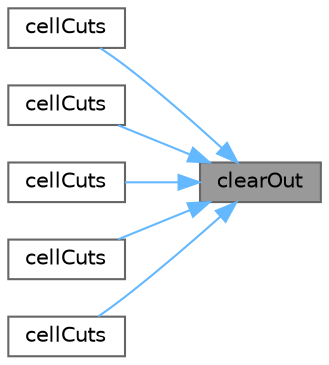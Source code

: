 digraph "clearOut"
{
 // LATEX_PDF_SIZE
  bgcolor="transparent";
  edge [fontname=Helvetica,fontsize=10,labelfontname=Helvetica,labelfontsize=10];
  node [fontname=Helvetica,fontsize=10,shape=box,height=0.2,width=0.4];
  rankdir="RL";
  Node1 [id="Node000001",label="clearOut",height=0.2,width=0.4,color="gray40", fillcolor="grey60", style="filled", fontcolor="black",tooltip=" "];
  Node1 -> Node2 [id="edge1_Node000001_Node000002",dir="back",color="steelblue1",style="solid",tooltip=" "];
  Node2 [id="Node000002",label="cellCuts",height=0.2,width=0.4,color="grey40", fillcolor="white", style="filled",URL="$classFoam_1_1cellCuts.html#aeee3e4dcec0d8fe4d9b30c008812dcf3",tooltip=" "];
  Node1 -> Node3 [id="edge2_Node000001_Node000003",dir="back",color="steelblue1",style="solid",tooltip=" "];
  Node3 [id="Node000003",label="cellCuts",height=0.2,width=0.4,color="grey40", fillcolor="white", style="filled",URL="$classFoam_1_1cellCuts.html#ac3b32071bd15daecbaa72cc8f8779b91",tooltip=" "];
  Node1 -> Node4 [id="edge3_Node000001_Node000004",dir="back",color="steelblue1",style="solid",tooltip=" "];
  Node4 [id="Node000004",label="cellCuts",height=0.2,width=0.4,color="grey40", fillcolor="white", style="filled",URL="$classFoam_1_1cellCuts.html#af9e2c4333e716b3eebce18062e9a2a03",tooltip=" "];
  Node1 -> Node5 [id="edge4_Node000001_Node000005",dir="back",color="steelblue1",style="solid",tooltip=" "];
  Node5 [id="Node000005",label="cellCuts",height=0.2,width=0.4,color="grey40", fillcolor="white", style="filled",URL="$classFoam_1_1cellCuts.html#a61da2d762464a64ee05d18bc67c51a93",tooltip=" "];
  Node1 -> Node6 [id="edge5_Node000001_Node000006",dir="back",color="steelblue1",style="solid",tooltip=" "];
  Node6 [id="Node000006",label="cellCuts",height=0.2,width=0.4,color="grey40", fillcolor="white", style="filled",URL="$classFoam_1_1cellCuts.html#a5b3e99c1e8570ffcea6f2c315bc8aa10",tooltip=" "];
}
